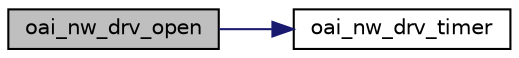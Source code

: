 digraph "oai_nw_drv_open"
{
 // LATEX_PDF_SIZE
  edge [fontname="Helvetica",fontsize="10",labelfontname="Helvetica",labelfontsize="10"];
  node [fontname="Helvetica",fontsize="10",shape=record];
  rankdir="LR";
  Node1 [label="oai_nw_drv_open",height=0.2,width=0.4,color="black", fillcolor="grey75", style="filled", fontcolor="black",tooltip=" "];
  Node1 -> Node2 [color="midnightblue",fontsize="10",style="solid",fontname="Helvetica"];
  Node2 [label="oai_nw_drv_timer",height=0.2,width=0.4,color="black", fillcolor="white", style="filled",URL="$LITE_2device_8c.html#aab7748039cc949f8532ffed7f2cac75b",tooltip=" "];
}

